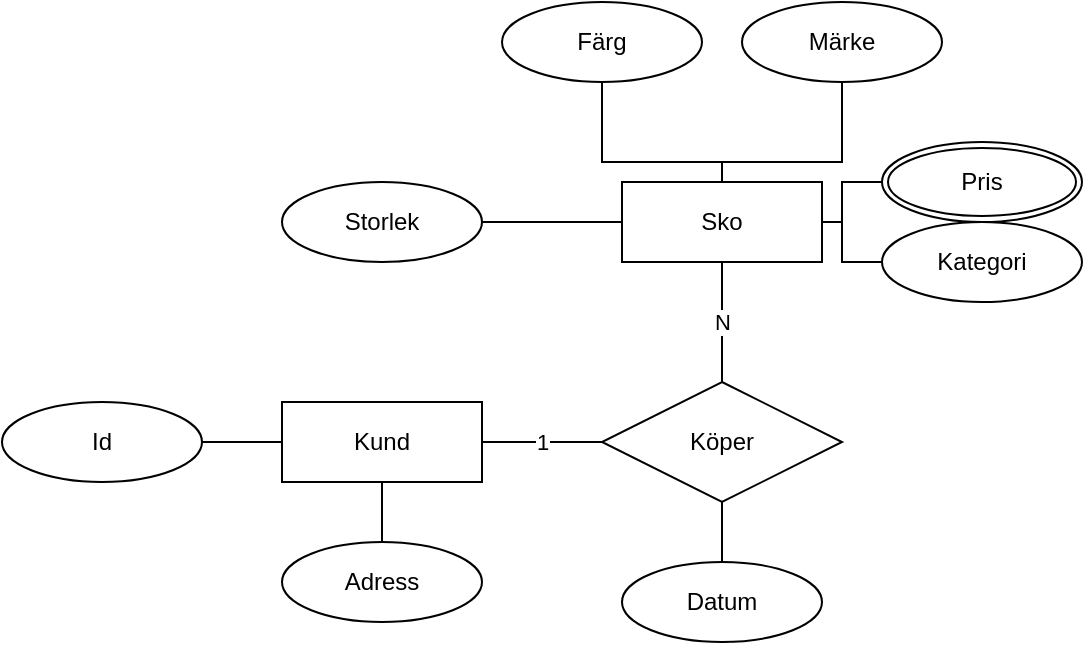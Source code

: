 <mxfile version="14.2.7" type="github"><diagram id="AoEiTm5Mb6tZr4gAoINZ" name="Page-1"><mxGraphModel dx="1422" dy="791" grid="1" gridSize="10" guides="1" tooltips="1" connect="1" arrows="1" fold="1" page="1" pageScale="1" pageWidth="850" pageHeight="1100" math="0" shadow="0"><root><mxCell id="0"/><mxCell id="1" parent="0"/><mxCell id="m0P4btPpDoVzJthjWNI9-35" value="&lt;div&gt;Sko&lt;/div&gt;" style="whiteSpace=wrap;html=1;align=center;" vertex="1" parent="1"><mxGeometry x="320" y="100" width="100" height="40" as="geometry"/></mxCell><mxCell id="m0P4btPpDoVzJthjWNI9-45" value="" style="edgeStyle=orthogonalEdgeStyle;rounded=0;orthogonalLoop=1;jettySize=auto;html=1;endArrow=none;endFill=0;" edge="1" parent="1" source="m0P4btPpDoVzJthjWNI9-36" target="m0P4btPpDoVzJthjWNI9-35"><mxGeometry relative="1" as="geometry"/></mxCell><mxCell id="m0P4btPpDoVzJthjWNI9-36" value="Storlek" style="ellipse;whiteSpace=wrap;html=1;align=center;" vertex="1" parent="1"><mxGeometry x="150" y="100" width="100" height="40" as="geometry"/></mxCell><mxCell id="m0P4btPpDoVzJthjWNI9-46" value="" style="edgeStyle=orthogonalEdgeStyle;rounded=0;orthogonalLoop=1;jettySize=auto;html=1;endArrow=none;endFill=0;" edge="1" parent="1" source="m0P4btPpDoVzJthjWNI9-37" target="m0P4btPpDoVzJthjWNI9-35"><mxGeometry relative="1" as="geometry"><Array as="points"><mxPoint x="310" y="90"/><mxPoint x="370" y="90"/></Array></mxGeometry></mxCell><mxCell id="m0P4btPpDoVzJthjWNI9-37" value="Färg" style="ellipse;whiteSpace=wrap;html=1;align=center;" vertex="1" parent="1"><mxGeometry x="260" y="10" width="100" height="40" as="geometry"/></mxCell><mxCell id="m0P4btPpDoVzJthjWNI9-47" value="" style="edgeStyle=orthogonalEdgeStyle;rounded=0;orthogonalLoop=1;jettySize=auto;html=1;endArrow=none;endFill=0;" edge="1" parent="1" source="m0P4btPpDoVzJthjWNI9-38" target="m0P4btPpDoVzJthjWNI9-35"><mxGeometry relative="1" as="geometry"><Array as="points"><mxPoint x="430" y="90"/><mxPoint x="370" y="90"/></Array></mxGeometry></mxCell><mxCell id="m0P4btPpDoVzJthjWNI9-38" value="&lt;div&gt;Märke&lt;/div&gt;" style="ellipse;whiteSpace=wrap;html=1;align=center;" vertex="1" parent="1"><mxGeometry x="380" y="10" width="100" height="40" as="geometry"/></mxCell><mxCell id="m0P4btPpDoVzJthjWNI9-48" value="" style="edgeStyle=orthogonalEdgeStyle;rounded=0;orthogonalLoop=1;jettySize=auto;html=1;endArrow=none;endFill=0;" edge="1" parent="1" source="m0P4btPpDoVzJthjWNI9-39" target="m0P4btPpDoVzJthjWNI9-35"><mxGeometry relative="1" as="geometry"/></mxCell><mxCell id="m0P4btPpDoVzJthjWNI9-39" value="Pris" style="ellipse;shape=doubleEllipse;margin=3;whiteSpace=wrap;html=1;align=center;" vertex="1" parent="1"><mxGeometry x="450" y="80" width="100" height="40" as="geometry"/></mxCell><mxCell id="m0P4btPpDoVzJthjWNI9-50" value="1" style="edgeStyle=orthogonalEdgeStyle;rounded=0;orthogonalLoop=1;jettySize=auto;html=1;endArrow=none;endFill=0;" edge="1" parent="1" source="m0P4btPpDoVzJthjWNI9-40" target="m0P4btPpDoVzJthjWNI9-44"><mxGeometry relative="1" as="geometry"/></mxCell><mxCell id="m0P4btPpDoVzJthjWNI9-40" value="&lt;div&gt;Kund&lt;/div&gt;" style="whiteSpace=wrap;html=1;align=center;" vertex="1" parent="1"><mxGeometry x="150" y="210" width="100" height="40" as="geometry"/></mxCell><mxCell id="m0P4btPpDoVzJthjWNI9-51" value="" style="edgeStyle=orthogonalEdgeStyle;rounded=0;orthogonalLoop=1;jettySize=auto;html=1;endArrow=none;endFill=0;" edge="1" parent="1" source="m0P4btPpDoVzJthjWNI9-41" target="m0P4btPpDoVzJthjWNI9-44"><mxGeometry relative="1" as="geometry"/></mxCell><mxCell id="m0P4btPpDoVzJthjWNI9-41" value="Datum" style="ellipse;whiteSpace=wrap;html=1;align=center;" vertex="1" parent="1"><mxGeometry x="320" y="290" width="100" height="40" as="geometry"/></mxCell><mxCell id="m0P4btPpDoVzJthjWNI9-49" value="N" style="edgeStyle=orthogonalEdgeStyle;rounded=0;orthogonalLoop=1;jettySize=auto;html=1;endArrow=none;endFill=0;" edge="1" parent="1" source="m0P4btPpDoVzJthjWNI9-44" target="m0P4btPpDoVzJthjWNI9-35"><mxGeometry relative="1" as="geometry"/></mxCell><mxCell id="m0P4btPpDoVzJthjWNI9-44" value="&lt;div&gt;Köper&lt;/div&gt;" style="shape=rhombus;perimeter=rhombusPerimeter;whiteSpace=wrap;html=1;align=center;" vertex="1" parent="1"><mxGeometry x="310" y="200" width="120" height="60" as="geometry"/></mxCell><mxCell id="m0P4btPpDoVzJthjWNI9-55" value="" style="edgeStyle=orthogonalEdgeStyle;rounded=0;orthogonalLoop=1;jettySize=auto;html=1;endArrow=none;endFill=0;" edge="1" parent="1" source="m0P4btPpDoVzJthjWNI9-52" target="m0P4btPpDoVzJthjWNI9-40"><mxGeometry relative="1" as="geometry"/></mxCell><mxCell id="m0P4btPpDoVzJthjWNI9-52" value="Id" style="ellipse;whiteSpace=wrap;html=1;align=center;" vertex="1" parent="1"><mxGeometry x="10" y="210" width="100" height="40" as="geometry"/></mxCell><mxCell id="m0P4btPpDoVzJthjWNI9-54" value="" style="edgeStyle=orthogonalEdgeStyle;rounded=0;orthogonalLoop=1;jettySize=auto;html=1;endArrow=none;endFill=0;" edge="1" parent="1" source="m0P4btPpDoVzJthjWNI9-53" target="m0P4btPpDoVzJthjWNI9-40"><mxGeometry relative="1" as="geometry"/></mxCell><mxCell id="m0P4btPpDoVzJthjWNI9-53" value="&lt;div&gt;Adress&lt;/div&gt;" style="ellipse;whiteSpace=wrap;html=1;align=center;" vertex="1" parent="1"><mxGeometry x="150" y="280" width="100" height="40" as="geometry"/></mxCell><mxCell id="m0P4btPpDoVzJthjWNI9-58" value="" style="edgeStyle=orthogonalEdgeStyle;rounded=0;orthogonalLoop=1;jettySize=auto;html=1;endArrow=none;endFill=0;" edge="1" parent="1" source="m0P4btPpDoVzJthjWNI9-56" target="m0P4btPpDoVzJthjWNI9-35"><mxGeometry relative="1" as="geometry"/></mxCell><mxCell id="m0P4btPpDoVzJthjWNI9-56" value="&lt;div&gt;Kategori&lt;/div&gt;" style="ellipse;whiteSpace=wrap;html=1;align=center;" vertex="1" parent="1"><mxGeometry x="450" y="120" width="100" height="40" as="geometry"/></mxCell></root></mxGraphModel></diagram></mxfile>